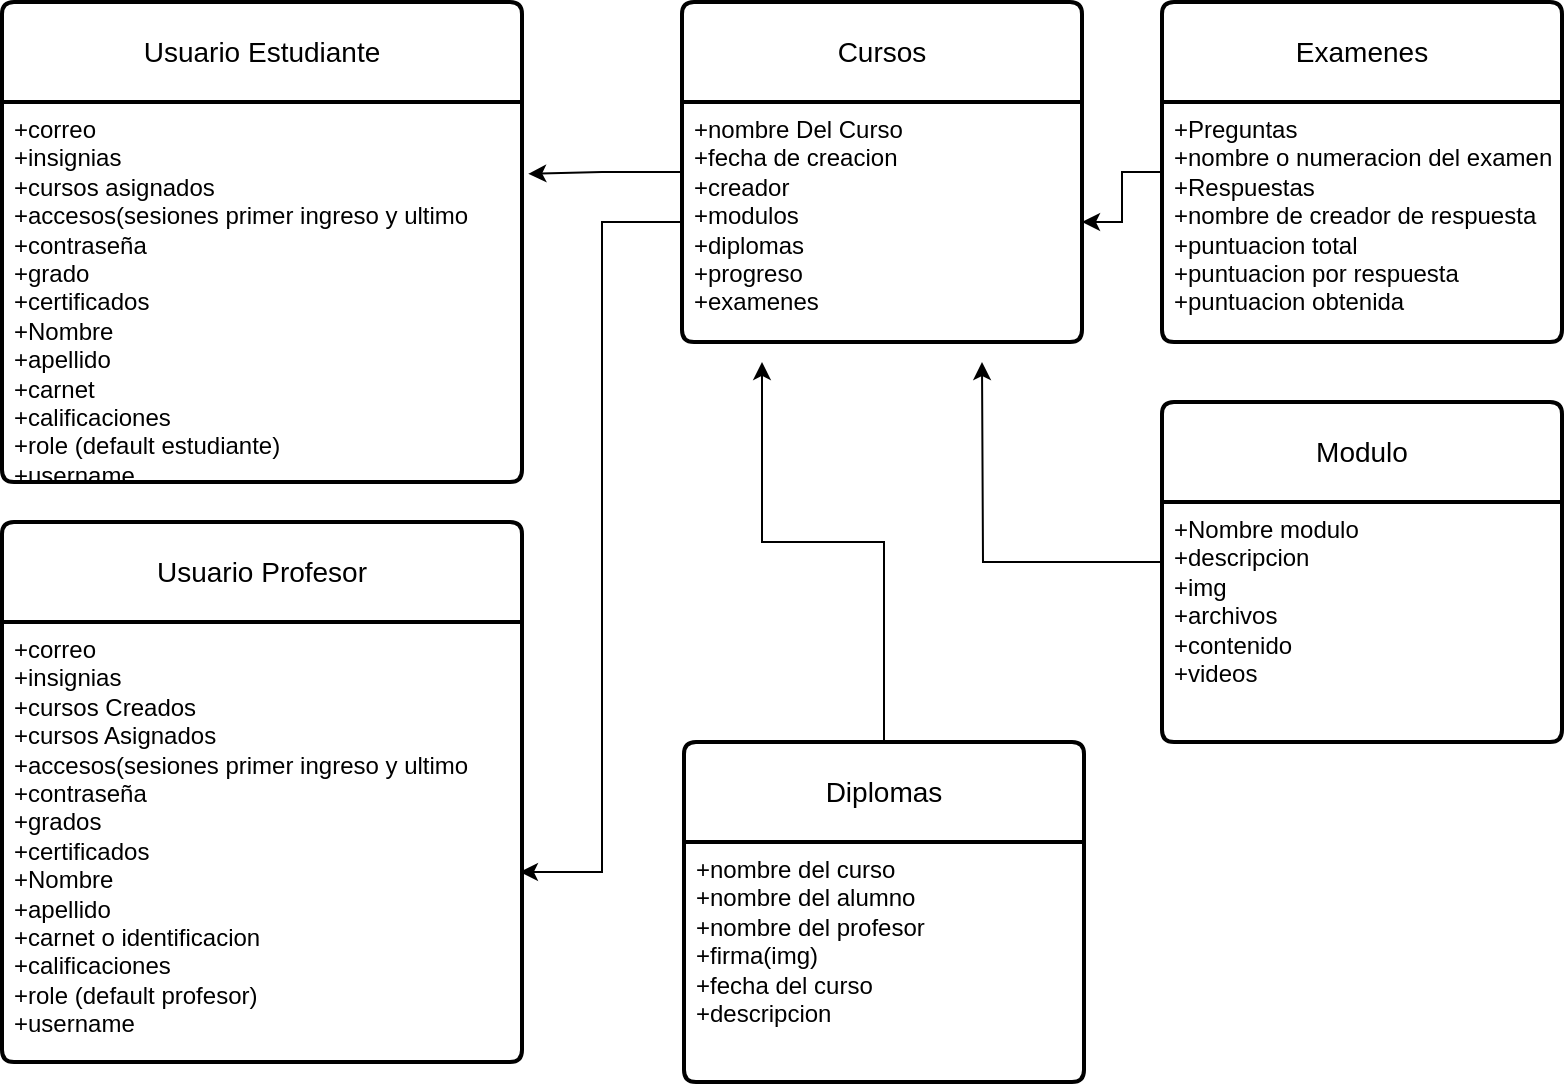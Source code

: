 <mxfile version="24.7.6">
  <diagram name="Página-1" id="mq_T-u5scJ2OYbR8NSX9">
    <mxGraphModel dx="880" dy="512" grid="1" gridSize="10" guides="1" tooltips="1" connect="1" arrows="1" fold="1" page="1" pageScale="1" pageWidth="827" pageHeight="1169" math="0" shadow="0">
      <root>
        <mxCell id="0" />
        <mxCell id="1" parent="0" />
        <mxCell id="U4unH-BkPLCba_aEcJx9-1" value="Usuario Estudiante" style="swimlane;childLayout=stackLayout;horizontal=1;startSize=50;horizontalStack=0;rounded=1;fontSize=14;fontStyle=0;strokeWidth=2;resizeParent=0;resizeLast=1;shadow=0;dashed=0;align=center;arcSize=4;whiteSpace=wrap;html=1;" vertex="1" parent="1">
          <mxGeometry x="20" y="30" width="260" height="240" as="geometry" />
        </mxCell>
        <mxCell id="U4unH-BkPLCba_aEcJx9-2" value="+correo&lt;br&gt;+insignias&lt;br&gt;+cursos asignados&lt;div&gt;+accesos(sesiones primer ingreso y ultimo&lt;/div&gt;&lt;div&gt;+contraseña&lt;/div&gt;&lt;div&gt;+grado&lt;/div&gt;&lt;div&gt;+certificados&lt;/div&gt;&lt;div&gt;+Nombre&amp;nbsp;&lt;/div&gt;&lt;div&gt;+apellido&lt;/div&gt;&lt;div&gt;+carnet&lt;/div&gt;&lt;div&gt;+calificaciones&lt;/div&gt;&lt;div&gt;+role (default estudiante)&lt;/div&gt;&lt;div&gt;+username&lt;/div&gt;" style="align=left;strokeColor=none;fillColor=none;spacingLeft=4;fontSize=12;verticalAlign=top;resizable=0;rotatable=0;part=1;html=1;" vertex="1" parent="U4unH-BkPLCba_aEcJx9-1">
          <mxGeometry y="50" width="260" height="190" as="geometry" />
        </mxCell>
        <mxCell id="U4unH-BkPLCba_aEcJx9-5" value="Usuario Profesor" style="swimlane;childLayout=stackLayout;horizontal=1;startSize=50;horizontalStack=0;rounded=1;fontSize=14;fontStyle=0;strokeWidth=2;resizeParent=0;resizeLast=1;shadow=0;dashed=0;align=center;arcSize=4;whiteSpace=wrap;html=1;" vertex="1" parent="1">
          <mxGeometry x="20" y="290" width="260" height="270" as="geometry" />
        </mxCell>
        <mxCell id="U4unH-BkPLCba_aEcJx9-6" value="+correo&lt;br&gt;+insignias&lt;br&gt;+cursos Creados&lt;div&gt;+cursos Asignados&lt;br&gt;&lt;div&gt;+accesos(sesiones primer ingreso y ultimo&lt;/div&gt;&lt;div&gt;+contraseña&lt;/div&gt;&lt;div&gt;+grados&lt;/div&gt;&lt;div&gt;+certificados&lt;/div&gt;&lt;div&gt;+Nombre&amp;nbsp;&lt;/div&gt;&lt;div&gt;+apellido&lt;/div&gt;&lt;div&gt;+carnet o identificacion&lt;/div&gt;&lt;div&gt;+calificaciones&lt;/div&gt;&lt;div&gt;+role (default profesor)&lt;/div&gt;&lt;/div&gt;&lt;div&gt;+username&lt;/div&gt;" style="align=left;strokeColor=none;fillColor=none;spacingLeft=4;fontSize=12;verticalAlign=top;resizable=0;rotatable=0;part=1;html=1;" vertex="1" parent="U4unH-BkPLCba_aEcJx9-5">
          <mxGeometry y="50" width="260" height="220" as="geometry" />
        </mxCell>
        <mxCell id="U4unH-BkPLCba_aEcJx9-7" value="Cursos" style="swimlane;childLayout=stackLayout;horizontal=1;startSize=50;horizontalStack=0;rounded=1;fontSize=14;fontStyle=0;strokeWidth=2;resizeParent=0;resizeLast=1;shadow=0;dashed=0;align=center;arcSize=4;whiteSpace=wrap;html=1;" vertex="1" parent="1">
          <mxGeometry x="360" y="30" width="200" height="170" as="geometry" />
        </mxCell>
        <mxCell id="U4unH-BkPLCba_aEcJx9-8" value="+nombre Del Curso&lt;div&gt;+fecha de creacion&lt;br&gt;+creador&lt;/div&gt;&lt;div&gt;+modulos&lt;/div&gt;&lt;div&gt;+diplomas&lt;/div&gt;&lt;div&gt;+progreso&lt;/div&gt;&lt;div&gt;+examenes&lt;/div&gt;" style="align=left;strokeColor=none;fillColor=none;spacingLeft=4;fontSize=12;verticalAlign=top;resizable=0;rotatable=0;part=1;html=1;" vertex="1" parent="U4unH-BkPLCba_aEcJx9-7">
          <mxGeometry y="50" width="200" height="120" as="geometry" />
        </mxCell>
        <mxCell id="U4unH-BkPLCba_aEcJx9-19" style="edgeStyle=orthogonalEdgeStyle;rounded=0;orthogonalLoop=1;jettySize=auto;html=1;exitX=0;exitY=0.25;exitDx=0;exitDy=0;" edge="1" parent="1" source="U4unH-BkPLCba_aEcJx9-10">
          <mxGeometry relative="1" as="geometry">
            <mxPoint x="590" y="316" as="sourcePoint" />
            <mxPoint x="510" y="210" as="targetPoint" />
          </mxGeometry>
        </mxCell>
        <mxCell id="U4unH-BkPLCba_aEcJx9-9" value="Modulo" style="swimlane;childLayout=stackLayout;horizontal=1;startSize=50;horizontalStack=0;rounded=1;fontSize=14;fontStyle=0;strokeWidth=2;resizeParent=0;resizeLast=1;shadow=0;dashed=0;align=center;arcSize=4;whiteSpace=wrap;html=1;" vertex="1" parent="1">
          <mxGeometry x="600" y="230" width="200" height="170" as="geometry" />
        </mxCell>
        <mxCell id="U4unH-BkPLCba_aEcJx9-10" value="+Nombre modulo&lt;div&gt;+descripcion&amp;nbsp;&lt;/div&gt;&lt;div&gt;+img&lt;/div&gt;&lt;div&gt;+archivos&lt;/div&gt;&lt;div&gt;+contenido&lt;/div&gt;&lt;div&gt;+videos&lt;/div&gt;" style="align=left;strokeColor=none;fillColor=none;spacingLeft=4;fontSize=12;verticalAlign=top;resizable=0;rotatable=0;part=1;html=1;" vertex="1" parent="U4unH-BkPLCba_aEcJx9-9">
          <mxGeometry y="50" width="200" height="120" as="geometry" />
        </mxCell>
        <mxCell id="U4unH-BkPLCba_aEcJx9-21" style="edgeStyle=orthogonalEdgeStyle;rounded=0;orthogonalLoop=1;jettySize=auto;html=1;entryX=0.2;entryY=1.083;entryDx=0;entryDy=0;entryPerimeter=0;" edge="1" parent="1" source="U4unH-BkPLCba_aEcJx9-11" target="U4unH-BkPLCba_aEcJx9-8">
          <mxGeometry relative="1" as="geometry">
            <mxPoint x="400" y="220" as="targetPoint" />
          </mxGeometry>
        </mxCell>
        <mxCell id="U4unH-BkPLCba_aEcJx9-11" value="Diplomas" style="swimlane;childLayout=stackLayout;horizontal=1;startSize=50;horizontalStack=0;rounded=1;fontSize=14;fontStyle=0;strokeWidth=2;resizeParent=0;resizeLast=1;shadow=0;dashed=0;align=center;arcSize=4;whiteSpace=wrap;html=1;" vertex="1" parent="1">
          <mxGeometry x="361" y="400" width="200" height="170" as="geometry" />
        </mxCell>
        <mxCell id="U4unH-BkPLCba_aEcJx9-12" value="+nombre del curso&lt;div&gt;+nombre del alumno&lt;/div&gt;&lt;div&gt;+nombre del profesor&lt;/div&gt;&lt;div&gt;+firma(img)&lt;/div&gt;&lt;div&gt;+fecha del curso&lt;/div&gt;&lt;div&gt;+descripcion&lt;/div&gt;" style="align=left;strokeColor=none;fillColor=none;spacingLeft=4;fontSize=12;verticalAlign=top;resizable=0;rotatable=0;part=1;html=1;" vertex="1" parent="U4unH-BkPLCba_aEcJx9-11">
          <mxGeometry y="50" width="200" height="120" as="geometry" />
        </mxCell>
        <mxCell id="U4unH-BkPLCba_aEcJx9-18" value="" style="edgeStyle=orthogonalEdgeStyle;rounded=0;orthogonalLoop=1;jettySize=auto;html=1;" edge="1" parent="1" source="U4unH-BkPLCba_aEcJx9-16" target="U4unH-BkPLCba_aEcJx9-8">
          <mxGeometry relative="1" as="geometry" />
        </mxCell>
        <mxCell id="U4unH-BkPLCba_aEcJx9-16" value="Examenes" style="swimlane;childLayout=stackLayout;horizontal=1;startSize=50;horizontalStack=0;rounded=1;fontSize=14;fontStyle=0;strokeWidth=2;resizeParent=0;resizeLast=1;shadow=0;dashed=0;align=center;arcSize=4;whiteSpace=wrap;html=1;" vertex="1" parent="1">
          <mxGeometry x="600" y="30" width="200" height="170" as="geometry" />
        </mxCell>
        <mxCell id="U4unH-BkPLCba_aEcJx9-17" value="+Preguntas&lt;br&gt;+nombre o numeracion del examen&lt;br&gt;+Respuestas&lt;div&gt;+nombre de creador de respuesta&lt;/div&gt;&lt;div&gt;+puntuacion total&lt;/div&gt;&lt;div&gt;+puntuacion por respuesta&lt;/div&gt;&lt;div&gt;+puntuacion obtenida&lt;/div&gt;" style="align=left;strokeColor=none;fillColor=none;spacingLeft=4;fontSize=12;verticalAlign=top;resizable=0;rotatable=0;part=1;html=1;" vertex="1" parent="U4unH-BkPLCba_aEcJx9-16">
          <mxGeometry y="50" width="200" height="120" as="geometry" />
        </mxCell>
        <mxCell id="U4unH-BkPLCba_aEcJx9-22" style="edgeStyle=orthogonalEdgeStyle;rounded=0;orthogonalLoop=1;jettySize=auto;html=1;entryX=0.996;entryY=0.568;entryDx=0;entryDy=0;entryPerimeter=0;" edge="1" parent="1" source="U4unH-BkPLCba_aEcJx9-8" target="U4unH-BkPLCba_aEcJx9-6">
          <mxGeometry relative="1" as="geometry" />
        </mxCell>
        <mxCell id="U4unH-BkPLCba_aEcJx9-23" style="edgeStyle=orthogonalEdgeStyle;rounded=0;orthogonalLoop=1;jettySize=auto;html=1;entryX=1.012;entryY=0.189;entryDx=0;entryDy=0;entryPerimeter=0;" edge="1" parent="1" source="U4unH-BkPLCba_aEcJx9-7" target="U4unH-BkPLCba_aEcJx9-2">
          <mxGeometry relative="1" as="geometry" />
        </mxCell>
      </root>
    </mxGraphModel>
  </diagram>
</mxfile>
